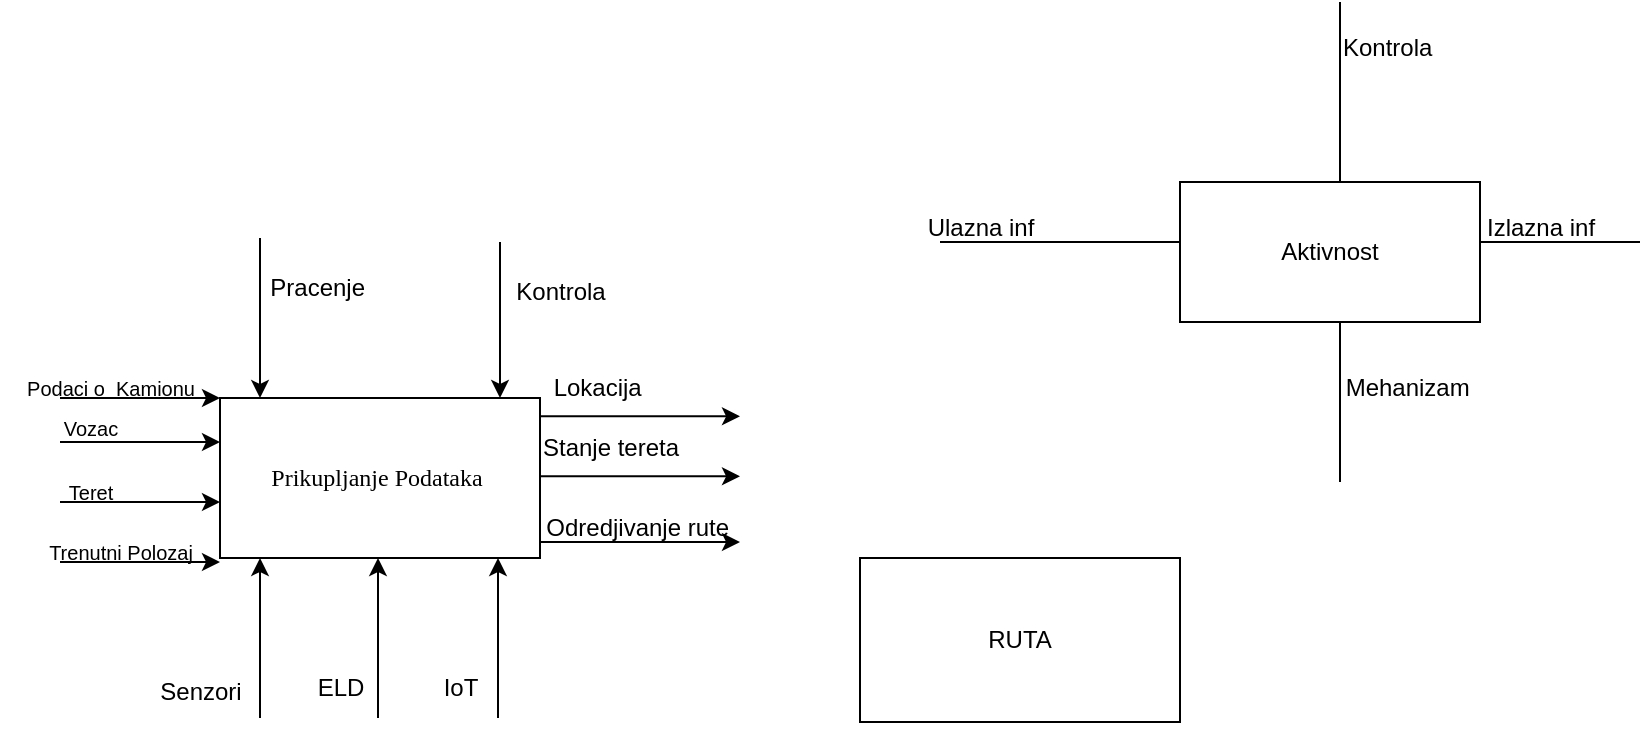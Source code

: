 <mxfile version="22.0.8" type="github">
  <diagram name="Page-1" id="Q5Q5RFiGnW59D8GDFUN4">
    <mxGraphModel dx="973" dy="1643" grid="1" gridSize="10" guides="1" tooltips="1" connect="1" arrows="1" fold="1" page="1" pageScale="1" pageWidth="850" pageHeight="1100" math="0" shadow="0">
      <root>
        <mxCell id="0" />
        <mxCell id="1" parent="0" />
        <mxCell id="5V0ruPGhY-4B58V5-Gp4-6" value="Prikupljanje Podataka&amp;nbsp;" style="rounded=0;whiteSpace=wrap;html=1;fontFamily=Times New Roman;" vertex="1" parent="1">
          <mxGeometry x="120" y="118" width="160" height="80" as="geometry" />
        </mxCell>
        <mxCell id="5V0ruPGhY-4B58V5-Gp4-14" value="Podaci o&amp;nbsp; Kamionu" style="text;html=1;align=center;verticalAlign=middle;resizable=0;points=[];autosize=1;strokeColor=none;fillColor=none;fontSize=10;" vertex="1" parent="1">
          <mxGeometry x="10" y="98" width="110" height="30" as="geometry" />
        </mxCell>
        <mxCell id="5V0ruPGhY-4B58V5-Gp4-16" value="&lt;span style=&quot;font-size: 10px;&quot;&gt;Vozac&lt;/span&gt;" style="text;html=1;align=center;verticalAlign=middle;resizable=0;points=[];autosize=1;strokeColor=none;fillColor=none;" vertex="1" parent="1">
          <mxGeometry x="30" y="118" width="50" height="30" as="geometry" />
        </mxCell>
        <mxCell id="5V0ruPGhY-4B58V5-Gp4-21" value="Teret" style="text;html=1;align=center;verticalAlign=middle;resizable=0;points=[];autosize=1;strokeColor=none;fillColor=none;fontSize=10;" vertex="1" parent="1">
          <mxGeometry x="30" y="150" width="50" height="30" as="geometry" />
        </mxCell>
        <mxCell id="5V0ruPGhY-4B58V5-Gp4-22" value="Trenutni Polozaj" style="text;html=1;align=center;verticalAlign=middle;resizable=0;points=[];autosize=1;strokeColor=none;fillColor=none;fontSize=10;" vertex="1" parent="1">
          <mxGeometry x="20" y="180" width="100" height="30" as="geometry" />
        </mxCell>
        <mxCell id="5V0ruPGhY-4B58V5-Gp4-23" value="Aktivnost" style="rounded=0;whiteSpace=wrap;html=1;" vertex="1" parent="1">
          <mxGeometry x="600" y="10" width="150" height="70" as="geometry" />
        </mxCell>
        <mxCell id="5V0ruPGhY-4B58V5-Gp4-25" value="" style="endArrow=none;html=1;rounded=0;" edge="1" parent="1">
          <mxGeometry width="50" height="50" relative="1" as="geometry">
            <mxPoint x="480" y="40" as="sourcePoint" />
            <mxPoint x="600" y="40" as="targetPoint" />
          </mxGeometry>
        </mxCell>
        <mxCell id="5V0ruPGhY-4B58V5-Gp4-26" value="Ulazna inf" style="text;html=1;align=center;verticalAlign=middle;resizable=0;points=[];autosize=1;strokeColor=none;fillColor=none;" vertex="1" parent="1">
          <mxGeometry x="460" y="18" width="80" height="30" as="geometry" />
        </mxCell>
        <mxCell id="5V0ruPGhY-4B58V5-Gp4-29" value="" style="endArrow=none;html=1;rounded=0;" edge="1" parent="1">
          <mxGeometry width="50" height="50" relative="1" as="geometry">
            <mxPoint x="750" y="40" as="sourcePoint" />
            <mxPoint x="830" y="40" as="targetPoint" />
          </mxGeometry>
        </mxCell>
        <mxCell id="5V0ruPGhY-4B58V5-Gp4-30" value="&amp;nbsp; &amp;nbsp; &amp;nbsp; &amp;nbsp;Izlazna inf&amp;nbsp;" style="text;html=1;align=center;verticalAlign=middle;resizable=0;points=[];autosize=1;strokeColor=none;fillColor=none;" vertex="1" parent="1">
          <mxGeometry x="720" y="18" width="100" height="30" as="geometry" />
        </mxCell>
        <mxCell id="5V0ruPGhY-4B58V5-Gp4-31" value="" style="endArrow=none;html=1;rounded=0;" edge="1" parent="1">
          <mxGeometry width="50" height="50" relative="1" as="geometry">
            <mxPoint x="680" y="10" as="sourcePoint" />
            <mxPoint x="680" y="-80" as="targetPoint" />
          </mxGeometry>
        </mxCell>
        <mxCell id="5V0ruPGhY-4B58V5-Gp4-33" value="&amp;nbsp; Kontrola" style="text;html=1;align=center;verticalAlign=middle;resizable=0;points=[];autosize=1;strokeColor=none;fillColor=none;" vertex="1" parent="1">
          <mxGeometry x="665" y="-72" width="70" height="30" as="geometry" />
        </mxCell>
        <mxCell id="5V0ruPGhY-4B58V5-Gp4-34" value="" style="endArrow=none;html=1;rounded=0;" edge="1" parent="1">
          <mxGeometry width="50" height="50" relative="1" as="geometry">
            <mxPoint x="680" y="160" as="sourcePoint" />
            <mxPoint x="680" y="80" as="targetPoint" />
          </mxGeometry>
        </mxCell>
        <mxCell id="5V0ruPGhY-4B58V5-Gp4-35" value="&amp;nbsp; &amp;nbsp; &amp;nbsp; &amp;nbsp; Mehanizam" style="text;html=1;align=center;verticalAlign=middle;resizable=0;points=[];autosize=1;strokeColor=none;fillColor=none;" vertex="1" parent="1">
          <mxGeometry x="645" y="98" width="110" height="30" as="geometry" />
        </mxCell>
        <mxCell id="5V0ruPGhY-4B58V5-Gp4-37" value="" style="endArrow=classic;html=1;rounded=0;" edge="1" parent="1">
          <mxGeometry width="50" height="50" relative="1" as="geometry">
            <mxPoint x="40" y="118" as="sourcePoint" />
            <mxPoint x="120" y="118" as="targetPoint" />
          </mxGeometry>
        </mxCell>
        <mxCell id="5V0ruPGhY-4B58V5-Gp4-40" value="" style="endArrow=classic;html=1;rounded=0;" edge="1" parent="1">
          <mxGeometry width="50" height="50" relative="1" as="geometry">
            <mxPoint x="40" y="140" as="sourcePoint" />
            <mxPoint x="120" y="140" as="targetPoint" />
          </mxGeometry>
        </mxCell>
        <mxCell id="5V0ruPGhY-4B58V5-Gp4-41" value="" style="endArrow=classic;html=1;rounded=0;" edge="1" parent="1">
          <mxGeometry width="50" height="50" relative="1" as="geometry">
            <mxPoint x="40" y="170" as="sourcePoint" />
            <mxPoint x="120" y="170" as="targetPoint" />
          </mxGeometry>
        </mxCell>
        <mxCell id="5V0ruPGhY-4B58V5-Gp4-42" value="" style="endArrow=classic;html=1;rounded=0;" edge="1" parent="1">
          <mxGeometry width="50" height="50" relative="1" as="geometry">
            <mxPoint x="40" y="200" as="sourcePoint" />
            <mxPoint x="120" y="200" as="targetPoint" />
          </mxGeometry>
        </mxCell>
        <mxCell id="5V0ruPGhY-4B58V5-Gp4-43" value="" style="endArrow=classic;html=1;rounded=0;" edge="1" parent="1">
          <mxGeometry width="50" height="50" relative="1" as="geometry">
            <mxPoint x="140" y="38" as="sourcePoint" />
            <mxPoint x="140" y="118" as="targetPoint" />
          </mxGeometry>
        </mxCell>
        <mxCell id="5V0ruPGhY-4B58V5-Gp4-47" value="" style="endArrow=classic;html=1;rounded=0;" edge="1" parent="1">
          <mxGeometry width="50" height="50" relative="1" as="geometry">
            <mxPoint x="260" y="40" as="sourcePoint" />
            <mxPoint x="260" y="118" as="targetPoint" />
          </mxGeometry>
        </mxCell>
        <mxCell id="5V0ruPGhY-4B58V5-Gp4-49" value="" style="endArrow=classic;html=1;rounded=0;" edge="1" parent="1">
          <mxGeometry width="50" height="50" relative="1" as="geometry">
            <mxPoint x="140" y="278" as="sourcePoint" />
            <mxPoint x="140" y="198" as="targetPoint" />
          </mxGeometry>
        </mxCell>
        <mxCell id="5V0ruPGhY-4B58V5-Gp4-50" value="" style="endArrow=classic;html=1;rounded=0;" edge="1" parent="1">
          <mxGeometry width="50" height="50" relative="1" as="geometry">
            <mxPoint x="199" y="278" as="sourcePoint" />
            <mxPoint x="199" y="198" as="targetPoint" />
          </mxGeometry>
        </mxCell>
        <mxCell id="5V0ruPGhY-4B58V5-Gp4-51" value="" style="endArrow=classic;html=1;rounded=0;" edge="1" parent="1">
          <mxGeometry width="50" height="50" relative="1" as="geometry">
            <mxPoint x="259" y="278" as="sourcePoint" />
            <mxPoint x="259" y="198" as="targetPoint" />
          </mxGeometry>
        </mxCell>
        <mxCell id="5V0ruPGhY-4B58V5-Gp4-52" value="Senzori" style="text;html=1;align=center;verticalAlign=middle;resizable=0;points=[];autosize=1;strokeColor=none;fillColor=none;fontSize=12;" vertex="1" parent="1">
          <mxGeometry x="80" y="250" width="60" height="30" as="geometry" />
        </mxCell>
        <mxCell id="5V0ruPGhY-4B58V5-Gp4-54" value="IoT" style="text;html=1;align=center;verticalAlign=middle;resizable=0;points=[];autosize=1;strokeColor=none;fillColor=none;" vertex="1" parent="1">
          <mxGeometry x="220" y="248" width="40" height="30" as="geometry" />
        </mxCell>
        <mxCell id="5V0ruPGhY-4B58V5-Gp4-55" value="" style="endArrow=classic;html=1;rounded=0;" edge="1" parent="1">
          <mxGeometry width="50" height="50" relative="1" as="geometry">
            <mxPoint x="280" y="127.17" as="sourcePoint" />
            <mxPoint x="380" y="127.17" as="targetPoint" />
          </mxGeometry>
        </mxCell>
        <mxCell id="5V0ruPGhY-4B58V5-Gp4-57" value="&amp;nbsp; &amp;nbsp; &amp;nbsp;Lokacija" style="text;html=1;align=center;verticalAlign=middle;resizable=0;points=[];autosize=1;strokeColor=none;fillColor=none;" vertex="1" parent="1">
          <mxGeometry x="260" y="98" width="80" height="30" as="geometry" />
        </mxCell>
        <mxCell id="5V0ruPGhY-4B58V5-Gp4-58" value="" style="endArrow=classic;html=1;rounded=0;" edge="1" parent="1">
          <mxGeometry width="50" height="50" relative="1" as="geometry">
            <mxPoint x="280" y="157.17" as="sourcePoint" />
            <mxPoint x="380" y="157.17" as="targetPoint" />
          </mxGeometry>
        </mxCell>
        <mxCell id="5V0ruPGhY-4B58V5-Gp4-59" value="Stanje tereta" style="text;html=1;align=center;verticalAlign=middle;resizable=0;points=[];autosize=1;strokeColor=none;fillColor=none;" vertex="1" parent="1">
          <mxGeometry x="270" y="128" width="90" height="30" as="geometry" />
        </mxCell>
        <mxCell id="5V0ruPGhY-4B58V5-Gp4-61" value="ELD" style="text;html=1;align=center;verticalAlign=middle;resizable=0;points=[];autosize=1;strokeColor=none;fillColor=none;" vertex="1" parent="1">
          <mxGeometry x="155" y="248" width="50" height="30" as="geometry" />
        </mxCell>
        <mxCell id="5V0ruPGhY-4B58V5-Gp4-62" value="&amp;nbsp; &amp;nbsp; &amp;nbsp; &amp;nbsp; &amp;nbsp; &amp;nbsp;Pracenje" style="text;html=1;align=center;verticalAlign=middle;resizable=0;points=[];autosize=1;strokeColor=none;fillColor=none;" vertex="1" parent="1">
          <mxGeometry x="95" y="48" width="110" height="30" as="geometry" />
        </mxCell>
        <mxCell id="5V0ruPGhY-4B58V5-Gp4-63" value="Kontrola" style="text;html=1;align=center;verticalAlign=middle;resizable=0;points=[];autosize=1;strokeColor=none;fillColor=none;" vertex="1" parent="1">
          <mxGeometry x="255" y="50" width="70" height="30" as="geometry" />
        </mxCell>
        <mxCell id="5V0ruPGhY-4B58V5-Gp4-64" value="RUTA" style="rounded=0;whiteSpace=wrap;html=1;" vertex="1" parent="1">
          <mxGeometry x="440" y="198" width="160" height="82" as="geometry" />
        </mxCell>
        <mxCell id="5V0ruPGhY-4B58V5-Gp4-65" value="" style="endArrow=classic;html=1;rounded=0;" edge="1" parent="1">
          <mxGeometry width="50" height="50" relative="1" as="geometry">
            <mxPoint x="280" y="190" as="sourcePoint" />
            <mxPoint x="380" y="190" as="targetPoint" />
          </mxGeometry>
        </mxCell>
        <mxCell id="5V0ruPGhY-4B58V5-Gp4-66" value="&amp;nbsp; &amp;nbsp; &amp;nbsp; &amp;nbsp; &amp;nbsp; &amp;nbsp; &amp;nbsp; &amp;nbsp; &amp;nbsp;Odredjivanje rute" style="text;html=1;align=center;verticalAlign=middle;resizable=0;points=[];autosize=1;strokeColor=none;fillColor=none;" vertex="1" parent="1">
          <mxGeometry x="215" y="168" width="170" height="30" as="geometry" />
        </mxCell>
      </root>
    </mxGraphModel>
  </diagram>
</mxfile>
